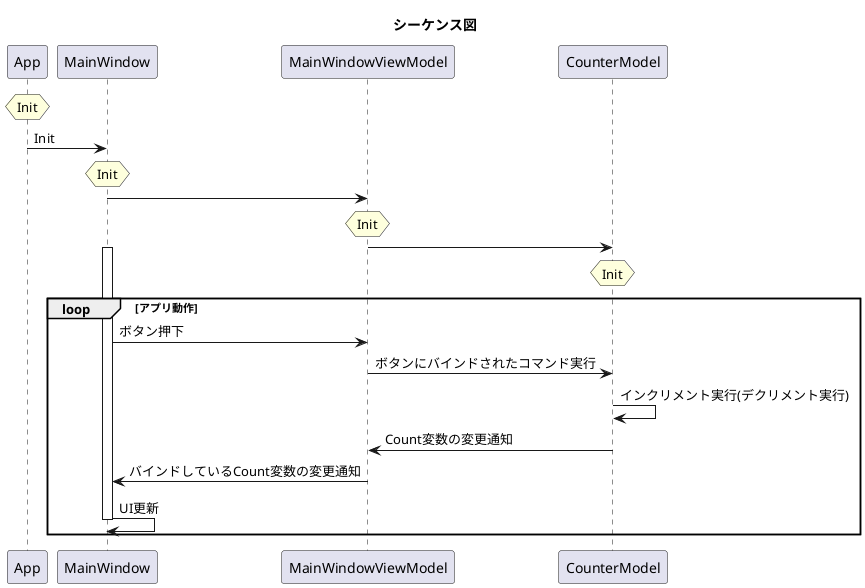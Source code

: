 @startuml sequence

title シーケンス図

hnote over App : Init
App -> MainWindow : Init
hnote over MainWindow : Init
MainWindow -> MainWindowViewModel
hnote over MainWindowViewModel : Init
MainWindowViewModel -> CounterModel
hnote over CounterModel : Init

loop アプリ動作

    activate MainWindow
    MainWindow -> MainWindowViewModel : ボタン押下
    MainWindowViewModel -> CounterModel : ボタンにバインドされたコマンド実行
    CounterModel -> CounterModel : インクリメント実行(デクリメント実行)
    CounterModel -> MainWindowViewModel : Count変数の変更通知
    MainWindowViewModel -> MainWindow : バインドしているCount変数の変更通知
    MainWindow -> MainWindow : UI更新
    deactivate MainWindow

end

@enduml